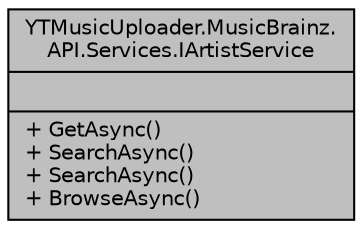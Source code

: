 digraph "YTMusicUploader.MusicBrainz.API.Services.IArtistService"
{
 // LATEX_PDF_SIZE
  edge [fontname="Helvetica",fontsize="10",labelfontname="Helvetica",labelfontsize="10"];
  node [fontname="Helvetica",fontsize="10",shape=record];
  Node1 [label="{YTMusicUploader.MusicBrainz.\lAPI.Services.IArtistService\n||+ GetAsync()\l+ SearchAsync()\l+ SearchAsync()\l+ BrowseAsync()\l}",height=0.2,width=0.4,color="black", fillcolor="grey75", style="filled", fontcolor="black",tooltip="Interface defining the artist service."];
}
